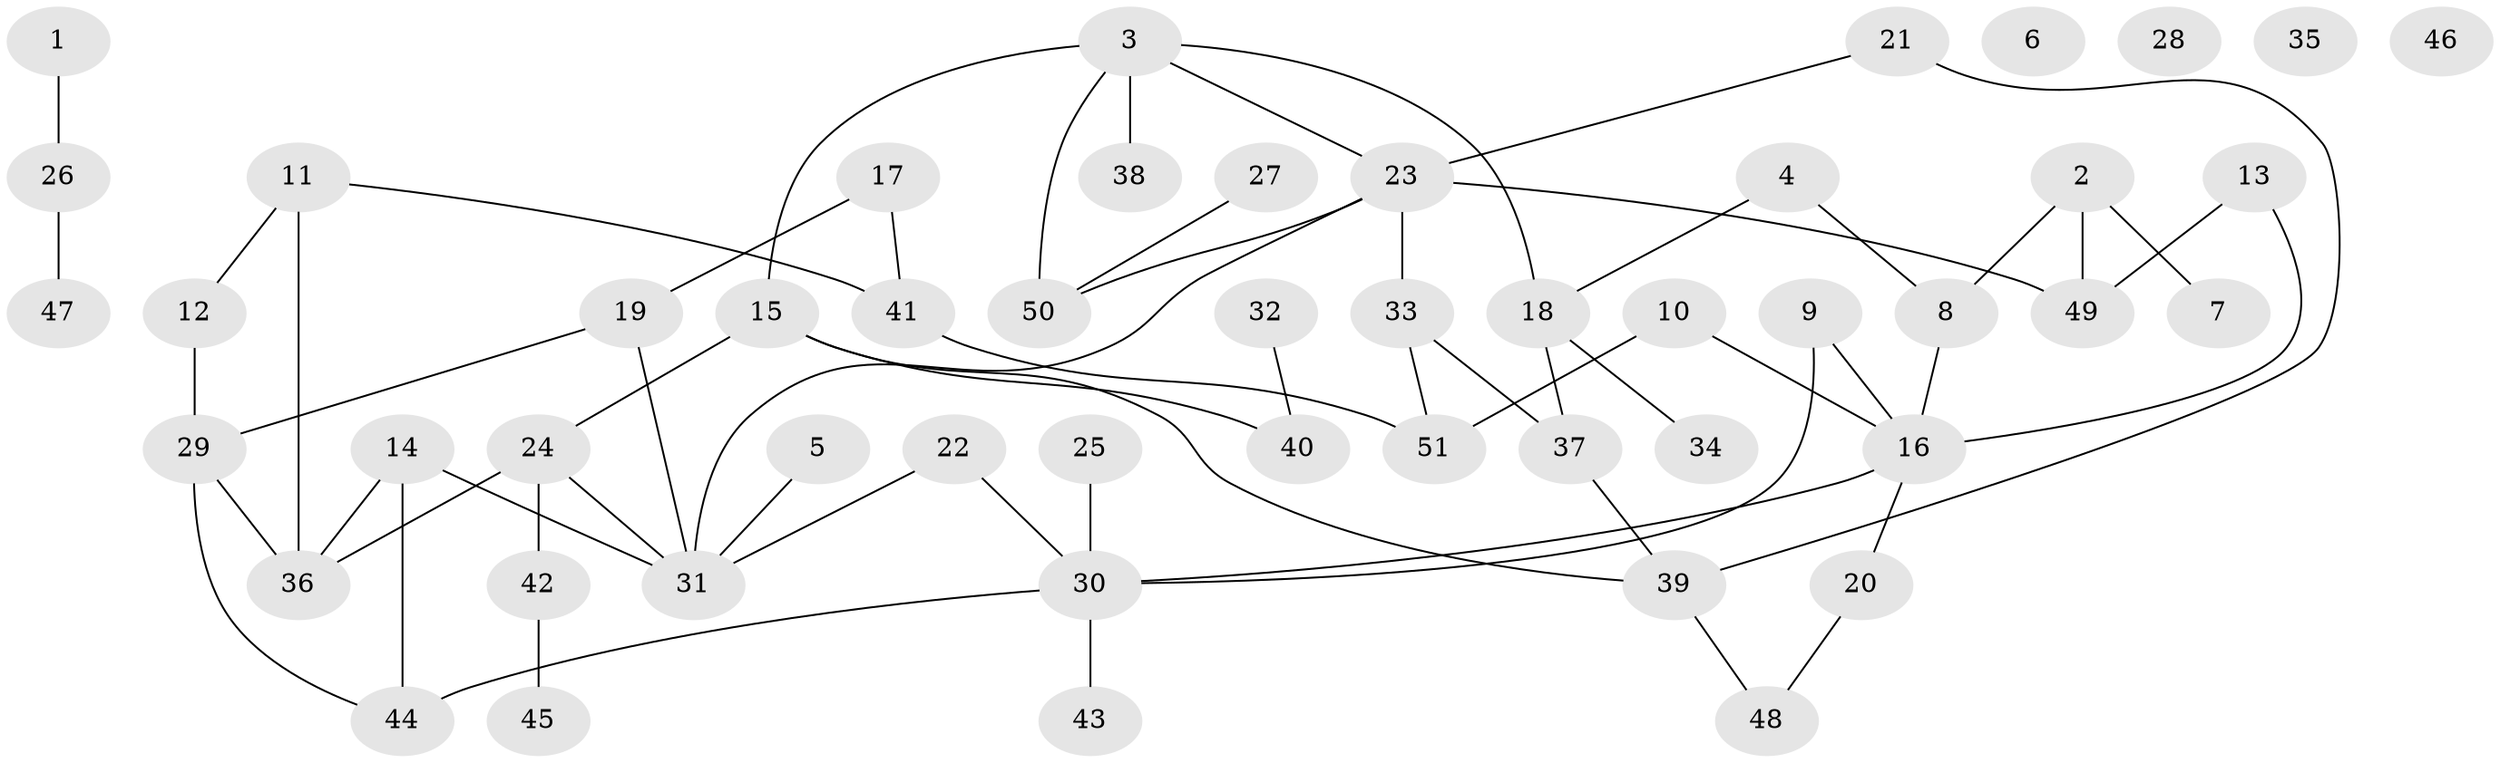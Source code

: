 // coarse degree distribution, {3: 0.21875, 1: 0.3125, 5: 0.09375, 4: 0.25, 2: 0.0625, 6: 0.0625}
// Generated by graph-tools (version 1.1) at 2025/35/03/04/25 23:35:50]
// undirected, 51 vertices, 63 edges
graph export_dot {
  node [color=gray90,style=filled];
  1;
  2;
  3;
  4;
  5;
  6;
  7;
  8;
  9;
  10;
  11;
  12;
  13;
  14;
  15;
  16;
  17;
  18;
  19;
  20;
  21;
  22;
  23;
  24;
  25;
  26;
  27;
  28;
  29;
  30;
  31;
  32;
  33;
  34;
  35;
  36;
  37;
  38;
  39;
  40;
  41;
  42;
  43;
  44;
  45;
  46;
  47;
  48;
  49;
  50;
  51;
  1 -- 26;
  2 -- 7;
  2 -- 8;
  2 -- 49;
  3 -- 15;
  3 -- 18;
  3 -- 23;
  3 -- 38;
  3 -- 50;
  4 -- 8;
  4 -- 18;
  5 -- 31;
  8 -- 16;
  9 -- 16;
  9 -- 30;
  10 -- 16;
  10 -- 51;
  11 -- 12;
  11 -- 36;
  11 -- 41;
  12 -- 29;
  13 -- 16;
  13 -- 49;
  14 -- 31;
  14 -- 36;
  14 -- 44;
  15 -- 24;
  15 -- 39;
  15 -- 40;
  16 -- 20;
  16 -- 30;
  17 -- 19;
  17 -- 41;
  18 -- 34;
  18 -- 37;
  19 -- 29;
  19 -- 31;
  20 -- 48;
  21 -- 23;
  21 -- 39;
  22 -- 30;
  22 -- 31;
  23 -- 31;
  23 -- 33;
  23 -- 49;
  23 -- 50;
  24 -- 31;
  24 -- 36;
  24 -- 42;
  25 -- 30;
  26 -- 47;
  27 -- 50;
  29 -- 36;
  29 -- 44;
  30 -- 43;
  30 -- 44;
  32 -- 40;
  33 -- 37;
  33 -- 51;
  37 -- 39;
  39 -- 48;
  41 -- 51;
  42 -- 45;
}
